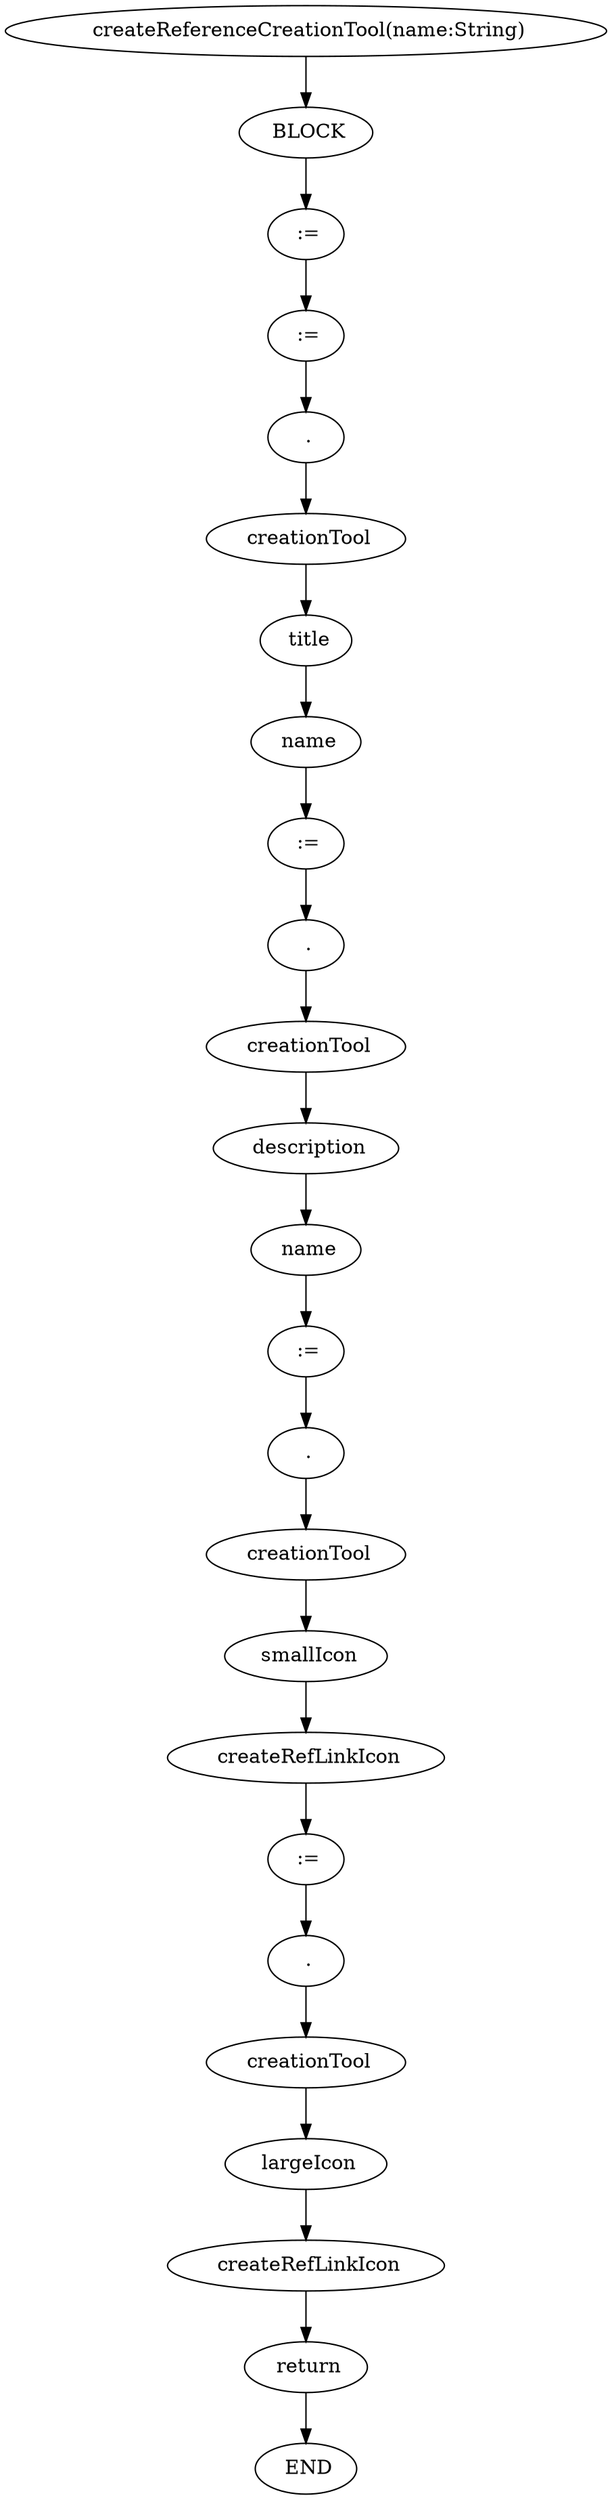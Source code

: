 digraph testGraph {
267[label=" createReferenceCreationTool(name:String)"]
269[label="BLOCK"]
267 -> 269[color=black]
269[label=" BLOCK"]
270[label=":="]
269 -> 270[color=black]
270[label=" :="]
276[label=":="]
270 -> 276[color=black]
276[label=" :="]
277[label="."]
276 -> 277[color=black]
277[label=" ."]
278[label="creationTool"]
277 -> 278[color=black]
278[label=" creationTool"]
279[label="title"]
278 -> 279[color=black]
279[label=" title"]
280[label="name"]
279 -> 280[color=black]
280[label=" name"]
281[label=":="]
280 -> 281[color=black]
281[label=" :="]
282[label="."]
281 -> 282[color=black]
282[label=" ."]
283[label="creationTool"]
282 -> 283[color=black]
283[label=" creationTool"]
284[label="description"]
283 -> 284[color=black]
284[label=" description"]
287[label="name"]
284 -> 287[color=black]
287[label=" name"]
288[label=":="]
287 -> 288[color=black]
288[label=" :="]
289[label="."]
288 -> 289[color=black]
289[label=" ."]
290[label="creationTool"]
289 -> 290[color=black]
290[label=" creationTool"]
291[label="smallIcon"]
290 -> 291[color=black]
291[label=" smallIcon"]
292[label="createRefLinkIcon"]
291 -> 292[color=black]
292[label=" createRefLinkIcon"]
294[label=":="]
292 -> 294[color=black]
294[label=" :="]
295[label="."]
294 -> 295[color=black]
295[label=" ."]
296[label="creationTool"]
295 -> 296[color=black]
296[label=" creationTool"]
297[label="largeIcon"]
296 -> 297[color=black]
297[label=" largeIcon"]
298[label="createRefLinkIcon"]
297 -> 298[color=black]
298[label=" createRefLinkIcon"]
300[label="return"]
298 -> 300[color=black]
300[label=" return"]
268[label="END"]
300 -> 268[color=black]
268[label=" END"]
}
